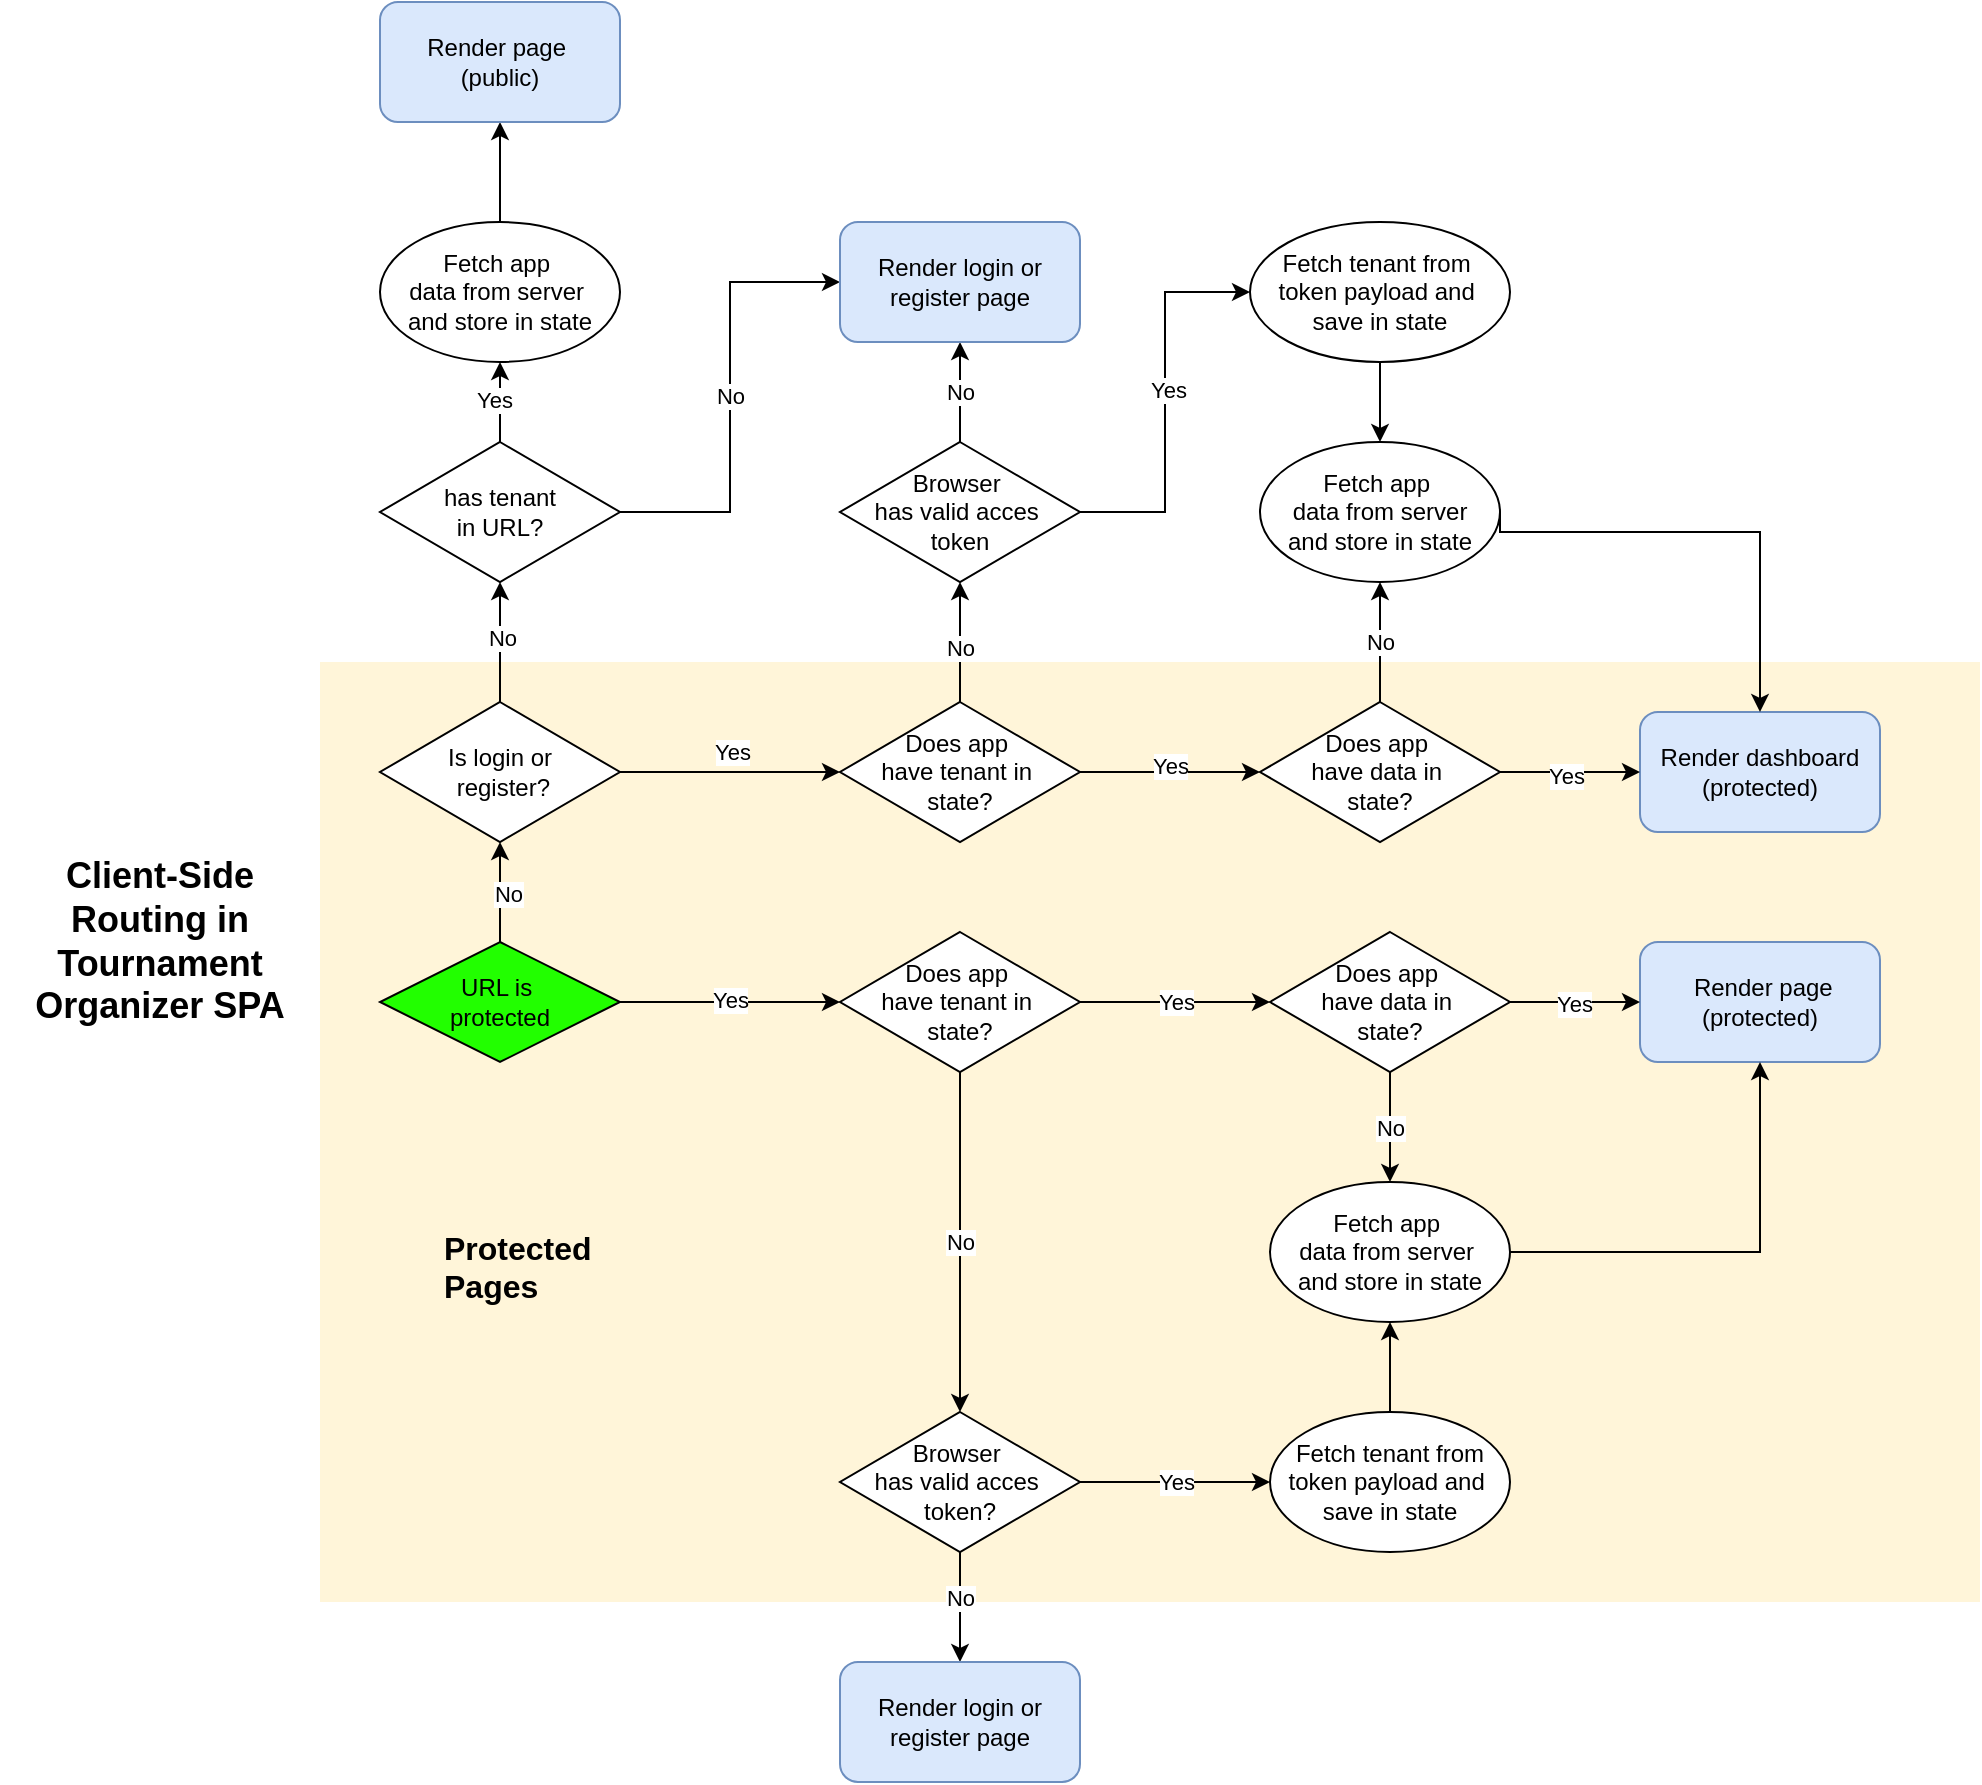 <mxfile version="25.0.3">
  <diagram id="C5RBs43oDa-KdzZeNtuy" name="Page-1">
    <mxGraphModel dx="1985" dy="1050" grid="1" gridSize="10" guides="1" tooltips="1" connect="1" arrows="1" fold="1" page="1" pageScale="1" pageWidth="827" pageHeight="1169" math="0" shadow="0">
      <root>
        <mxCell id="WIyWlLk6GJQsqaUBKTNV-0" />
        <mxCell id="WIyWlLk6GJQsqaUBKTNV-1" parent="WIyWlLk6GJQsqaUBKTNV-0" />
        <mxCell id="F5djVeE5fVUUod3alpa7-3" value="" style="rounded=0;whiteSpace=wrap;html=1;fillColor=#fff2cc;strokeColor=none;opacity=75;movable=0;resizable=0;rotatable=0;deletable=0;editable=0;locked=1;connectable=0;" parent="WIyWlLk6GJQsqaUBKTNV-1" vertex="1">
          <mxGeometry x="210" y="490" width="830" height="470" as="geometry" />
        </mxCell>
        <mxCell id="GZTbHestCzabSNEejNbE-5" style="edgeStyle=orthogonalEdgeStyle;rounded=0;orthogonalLoop=1;jettySize=auto;html=1;verticalAlign=top;entryX=0.5;entryY=1;entryDx=0;entryDy=0;" parent="WIyWlLk6GJQsqaUBKTNV-1" source="WIyWlLk6GJQsqaUBKTNV-6" target="GZTbHestCzabSNEejNbE-3" edge="1">
          <mxGeometry relative="1" as="geometry">
            <mxPoint x="300" y="580" as="targetPoint" />
          </mxGeometry>
        </mxCell>
        <mxCell id="GZTbHestCzabSNEejNbE-7" value="No" style="edgeLabel;html=1;align=center;verticalAlign=middle;resizable=0;points=[];" parent="GZTbHestCzabSNEejNbE-5" vertex="1" connectable="0">
          <mxGeometry x="-0.012" y="1" relative="1" as="geometry">
            <mxPoint x="5" as="offset" />
          </mxGeometry>
        </mxCell>
        <mxCell id="F5djVeE5fVUUod3alpa7-4" style="edgeStyle=orthogonalEdgeStyle;rounded=0;orthogonalLoop=1;jettySize=auto;html=1;exitX=1;exitY=0.5;exitDx=0;exitDy=0;entryX=0;entryY=0.5;entryDx=0;entryDy=0;" parent="WIyWlLk6GJQsqaUBKTNV-1" source="WIyWlLk6GJQsqaUBKTNV-6" target="GZTbHestCzabSNEejNbE-47" edge="1">
          <mxGeometry relative="1" as="geometry" />
        </mxCell>
        <mxCell id="F5djVeE5fVUUod3alpa7-5" value="Yes" style="edgeLabel;html=1;align=center;verticalAlign=middle;resizable=0;points=[];" parent="F5djVeE5fVUUod3alpa7-4" vertex="1" connectable="0">
          <mxGeometry x="-0.006" y="1" relative="1" as="geometry">
            <mxPoint as="offset" />
          </mxGeometry>
        </mxCell>
        <mxCell id="WIyWlLk6GJQsqaUBKTNV-6" value="URL is&amp;nbsp;&lt;div&gt;protected&lt;/div&gt;" style="rhombus;whiteSpace=wrap;html=1;fillColor=#22FF00;" parent="WIyWlLk6GJQsqaUBKTNV-1" vertex="1">
          <mxGeometry x="240" y="630" width="120" height="60" as="geometry" />
        </mxCell>
        <mxCell id="GZTbHestCzabSNEejNbE-3" value="Is&amp;nbsp;&lt;span style=&quot;background-color: initial;&quot;&gt;login or&lt;/span&gt;&lt;div&gt;&amp;nbsp;register?&lt;/div&gt;" style="rhombus;whiteSpace=wrap;html=1;" parent="WIyWlLk6GJQsqaUBKTNV-1" vertex="1">
          <mxGeometry x="240" y="510" width="120" height="70" as="geometry" />
        </mxCell>
        <mxCell id="GZTbHestCzabSNEejNbE-8" value="&lt;b&gt;&lt;font style=&quot;font-size: 18px;&quot;&gt;Client-Side Routing in Tournament Organizer SPA&lt;/font&gt;&lt;/b&gt;" style="text;html=1;align=center;verticalAlign=middle;whiteSpace=wrap;rounded=0;" parent="WIyWlLk6GJQsqaUBKTNV-1" vertex="1">
          <mxGeometry x="50" y="560" width="160" height="140" as="geometry" />
        </mxCell>
        <mxCell id="GZTbHestCzabSNEejNbE-22" style="edgeStyle=orthogonalEdgeStyle;rounded=0;orthogonalLoop=1;jettySize=auto;html=1;exitX=0.5;exitY=0;exitDx=0;exitDy=0;entryX=0.5;entryY=1;entryDx=0;entryDy=0;" parent="WIyWlLk6GJQsqaUBKTNV-1" source="GZTbHestCzabSNEejNbE-10" target="GZTbHestCzabSNEejNbE-33" edge="1">
          <mxGeometry relative="1" as="geometry">
            <mxPoint x="420" y="310" as="targetPoint" />
          </mxGeometry>
        </mxCell>
        <mxCell id="GZTbHestCzabSNEejNbE-23" value="Yes" style="edgeLabel;html=1;align=center;verticalAlign=middle;resizable=0;points=[];" parent="GZTbHestCzabSNEejNbE-22" vertex="1" connectable="0">
          <mxGeometry x="0.048" y="3" relative="1" as="geometry">
            <mxPoint as="offset" />
          </mxGeometry>
        </mxCell>
        <mxCell id="F5djVeE5fVUUod3alpa7-30" style="edgeStyle=orthogonalEdgeStyle;rounded=0;orthogonalLoop=1;jettySize=auto;html=1;exitX=1;exitY=0.5;exitDx=0;exitDy=0;entryX=0;entryY=0.5;entryDx=0;entryDy=0;" parent="WIyWlLk6GJQsqaUBKTNV-1" source="GZTbHestCzabSNEejNbE-10" target="F5djVeE5fVUUod3alpa7-29" edge="1">
          <mxGeometry relative="1" as="geometry" />
        </mxCell>
        <mxCell id="F5djVeE5fVUUod3alpa7-31" value="No" style="edgeLabel;html=1;align=center;verticalAlign=middle;resizable=0;points=[];" parent="F5djVeE5fVUUod3alpa7-30" vertex="1" connectable="0">
          <mxGeometry x="0.004" relative="1" as="geometry">
            <mxPoint as="offset" />
          </mxGeometry>
        </mxCell>
        <mxCell id="GZTbHestCzabSNEejNbE-10" value="has&amp;nbsp;&lt;span style=&quot;background-color: initial;&quot;&gt;tenant&lt;/span&gt;&lt;div&gt;in URL?&lt;/div&gt;" style="rhombus;whiteSpace=wrap;html=1;" parent="WIyWlLk6GJQsqaUBKTNV-1" vertex="1">
          <mxGeometry x="240" y="380" width="120" height="70" as="geometry" />
        </mxCell>
        <mxCell id="GZTbHestCzabSNEejNbE-29" style="edgeStyle=orthogonalEdgeStyle;rounded=0;orthogonalLoop=1;jettySize=auto;html=1;exitX=0.5;exitY=0;exitDx=0;exitDy=0;entryX=0.5;entryY=1;entryDx=0;entryDy=0;" parent="WIyWlLk6GJQsqaUBKTNV-1" source="GZTbHestCzabSNEejNbE-11" target="GZTbHestCzabSNEejNbE-27" edge="1">
          <mxGeometry relative="1" as="geometry" />
        </mxCell>
        <mxCell id="GZTbHestCzabSNEejNbE-32" value="No" style="edgeLabel;html=1;align=center;verticalAlign=middle;resizable=0;points=[];" parent="GZTbHestCzabSNEejNbE-29" vertex="1" connectable="0">
          <mxGeometry x="-0.086" relative="1" as="geometry">
            <mxPoint as="offset" />
          </mxGeometry>
        </mxCell>
        <mxCell id="F5djVeE5fVUUod3alpa7-17" style="edgeStyle=orthogonalEdgeStyle;rounded=0;orthogonalLoop=1;jettySize=auto;html=1;exitX=1;exitY=0.5;exitDx=0;exitDy=0;entryX=0;entryY=0.5;entryDx=0;entryDy=0;" parent="WIyWlLk6GJQsqaUBKTNV-1" source="GZTbHestCzabSNEejNbE-11" target="pziCTPXN2hdxTWN1fo_M-10" edge="1">
          <mxGeometry relative="1" as="geometry" />
        </mxCell>
        <mxCell id="F5djVeE5fVUUod3alpa7-18" value="Yes" style="edgeLabel;html=1;align=center;verticalAlign=middle;resizable=0;points=[];rotation=0;" parent="F5djVeE5fVUUod3alpa7-17" vertex="1" connectable="0">
          <mxGeometry x="-0.009" y="3" relative="1" as="geometry">
            <mxPoint as="offset" />
          </mxGeometry>
        </mxCell>
        <mxCell id="GZTbHestCzabSNEejNbE-11" value="Does app&amp;nbsp;&lt;div&gt;&lt;span style=&quot;background-color: initial;&quot;&gt;have&amp;nbsp;&lt;/span&gt;&lt;span style=&quot;background-color: initial;&quot;&gt;tenant&amp;nbsp;&lt;/span&gt;&lt;span style=&quot;background-color: initial;&quot;&gt;in&amp;nbsp;&lt;/span&gt;&lt;div&gt;&lt;span style=&quot;background-color: initial;&quot;&gt;state?&lt;/span&gt;&lt;/div&gt;&lt;/div&gt;" style="rhombus;whiteSpace=wrap;html=1;" parent="WIyWlLk6GJQsqaUBKTNV-1" vertex="1">
          <mxGeometry x="470" y="510" width="120" height="70" as="geometry" />
        </mxCell>
        <mxCell id="GZTbHestCzabSNEejNbE-15" value="" style="endArrow=classic;html=1;rounded=0;entryX=0;entryY=0.5;entryDx=0;entryDy=0;exitX=1;exitY=0.5;exitDx=0;exitDy=0;" parent="WIyWlLk6GJQsqaUBKTNV-1" source="GZTbHestCzabSNEejNbE-3" target="GZTbHestCzabSNEejNbE-11" edge="1">
          <mxGeometry width="50" height="50" relative="1" as="geometry">
            <mxPoint x="410" y="460" as="sourcePoint" />
            <mxPoint x="410" y="420" as="targetPoint" />
            <Array as="points" />
          </mxGeometry>
        </mxCell>
        <mxCell id="GZTbHestCzabSNEejNbE-16" value="&lt;div&gt;&lt;br&gt;&lt;/div&gt;" style="edgeLabel;html=1;align=center;verticalAlign=middle;resizable=0;points=[];" parent="GZTbHestCzabSNEejNbE-15" vertex="1" connectable="0">
          <mxGeometry x="-0.011" y="1" relative="1" as="geometry">
            <mxPoint x="-9" y="-10" as="offset" />
          </mxGeometry>
        </mxCell>
        <mxCell id="GZTbHestCzabSNEejNbE-17" value="Yes" style="edgeLabel;html=1;align=center;verticalAlign=middle;resizable=0;points=[];" parent="GZTbHestCzabSNEejNbE-15" vertex="1" connectable="0">
          <mxGeometry x="0.113" y="-1" relative="1" as="geometry">
            <mxPoint x="-5" y="-11" as="offset" />
          </mxGeometry>
        </mxCell>
        <mxCell id="GZTbHestCzabSNEejNbE-18" value="" style="endArrow=classic;html=1;rounded=0;entryX=0.5;entryY=1;entryDx=0;entryDy=0;exitX=0.5;exitY=0;exitDx=0;exitDy=0;" parent="WIyWlLk6GJQsqaUBKTNV-1" source="GZTbHestCzabSNEejNbE-3" target="GZTbHestCzabSNEejNbE-10" edge="1">
          <mxGeometry width="50" height="50" relative="1" as="geometry">
            <mxPoint x="275" y="520" as="sourcePoint" />
            <mxPoint x="325" y="470" as="targetPoint" />
          </mxGeometry>
        </mxCell>
        <mxCell id="GZTbHestCzabSNEejNbE-20" value="No" style="edgeLabel;html=1;align=center;verticalAlign=middle;resizable=0;points=[];" parent="GZTbHestCzabSNEejNbE-18" vertex="1" connectable="0">
          <mxGeometry x="0.062" y="-1" relative="1" as="geometry">
            <mxPoint as="offset" />
          </mxGeometry>
        </mxCell>
        <mxCell id="GZTbHestCzabSNEejNbE-36" style="edgeStyle=orthogonalEdgeStyle;rounded=0;orthogonalLoop=1;jettySize=auto;html=1;exitX=1;exitY=0.5;exitDx=0;exitDy=0;entryX=0;entryY=0.5;entryDx=0;entryDy=0;" parent="WIyWlLk6GJQsqaUBKTNV-1" source="GZTbHestCzabSNEejNbE-27" target="GZTbHestCzabSNEejNbE-34" edge="1">
          <mxGeometry relative="1" as="geometry">
            <mxPoint x="620" y="320" as="targetPoint" />
          </mxGeometry>
        </mxCell>
        <mxCell id="GZTbHestCzabSNEejNbE-38" value="Yes" style="edgeLabel;html=1;align=center;verticalAlign=middle;resizable=0;points=[];" parent="GZTbHestCzabSNEejNbE-36" vertex="1" connectable="0">
          <mxGeometry x="-0.047" y="-1" relative="1" as="geometry">
            <mxPoint y="-11" as="offset" />
          </mxGeometry>
        </mxCell>
        <mxCell id="F5djVeE5fVUUod3alpa7-26" style="edgeStyle=orthogonalEdgeStyle;rounded=0;orthogonalLoop=1;jettySize=auto;html=1;exitX=0.5;exitY=0;exitDx=0;exitDy=0;entryX=0.5;entryY=1;entryDx=0;entryDy=0;" parent="WIyWlLk6GJQsqaUBKTNV-1" source="GZTbHestCzabSNEejNbE-27" target="F5djVeE5fVUUod3alpa7-29" edge="1">
          <mxGeometry relative="1" as="geometry" />
        </mxCell>
        <mxCell id="F5djVeE5fVUUod3alpa7-27" value="No" style="edgeLabel;html=1;align=center;verticalAlign=middle;resizable=0;points=[];" parent="F5djVeE5fVUUod3alpa7-26" vertex="1" connectable="0">
          <mxGeometry relative="1" as="geometry">
            <mxPoint as="offset" />
          </mxGeometry>
        </mxCell>
        <mxCell id="GZTbHestCzabSNEejNbE-27" value="Browser&amp;nbsp;&lt;div&gt;has&lt;span style=&quot;background-color: initial;&quot;&gt;&amp;nbsp;valid&amp;nbsp;&lt;/span&gt;&lt;span style=&quot;background-color: initial;&quot;&gt;acces&amp;nbsp;&lt;/span&gt;&lt;/div&gt;&lt;div&gt;&lt;span style=&quot;background-color: initial;&quot;&gt;token&lt;/span&gt;&lt;/div&gt;" style="rhombus;whiteSpace=wrap;html=1;horizontal=1;verticalAlign=middle;" parent="WIyWlLk6GJQsqaUBKTNV-1" vertex="1">
          <mxGeometry x="470" y="380" width="120" height="70" as="geometry" />
        </mxCell>
        <mxCell id="GZTbHestCzabSNEejNbE-28" value="Render dashboard (protected)" style="rounded=1;whiteSpace=wrap;html=1;fillColor=#dae8fc;strokeColor=#6c8ebf;" parent="WIyWlLk6GJQsqaUBKTNV-1" vertex="1">
          <mxGeometry x="870" y="515" width="120" height="60" as="geometry" />
        </mxCell>
        <mxCell id="F5djVeE5fVUUod3alpa7-14" style="edgeStyle=orthogonalEdgeStyle;rounded=0;orthogonalLoop=1;jettySize=auto;html=1;exitX=0.5;exitY=0;exitDx=0;exitDy=0;entryX=0.5;entryY=1;entryDx=0;entryDy=0;" parent="WIyWlLk6GJQsqaUBKTNV-1" source="GZTbHestCzabSNEejNbE-33" target="F5djVeE5fVUUod3alpa7-13" edge="1">
          <mxGeometry relative="1" as="geometry" />
        </mxCell>
        <mxCell id="GZTbHestCzabSNEejNbE-33" value="Fetch app&amp;nbsp;&lt;div&gt;data&amp;nbsp;&lt;span style=&quot;background-color: initial;&quot;&gt;from&amp;nbsp;&lt;/span&gt;&lt;span style=&quot;background-color: initial;&quot;&gt;server&amp;nbsp;&lt;/span&gt;&lt;/div&gt;&lt;div&gt;&lt;span style=&quot;background-color: initial;&quot;&gt;and&amp;nbsp;&lt;/span&gt;&lt;span style=&quot;background-color: initial;&quot;&gt;store&amp;nbsp;&lt;/span&gt;&lt;span style=&quot;background-color: initial;&quot;&gt;in state&lt;/span&gt;&lt;/div&gt;" style="ellipse;whiteSpace=wrap;html=1;" parent="WIyWlLk6GJQsqaUBKTNV-1" vertex="1">
          <mxGeometry x="240" y="270" width="120" height="70" as="geometry" />
        </mxCell>
        <mxCell id="F5djVeE5fVUUod3alpa7-20" style="edgeStyle=orthogonalEdgeStyle;rounded=0;orthogonalLoop=1;jettySize=auto;html=1;exitX=0.5;exitY=1;exitDx=0;exitDy=0;entryX=0.5;entryY=0;entryDx=0;entryDy=0;" parent="WIyWlLk6GJQsqaUBKTNV-1" source="GZTbHestCzabSNEejNbE-34" target="F5djVeE5fVUUod3alpa7-16" edge="1">
          <mxGeometry relative="1" as="geometry" />
        </mxCell>
        <mxCell id="GZTbHestCzabSNEejNbE-34" value="Fetch tenant from&amp;nbsp;&lt;div&gt;token payload and&amp;nbsp;&lt;div&gt;save in state&lt;/div&gt;&lt;/div&gt;" style="ellipse;whiteSpace=wrap;html=1;" parent="WIyWlLk6GJQsqaUBKTNV-1" vertex="1">
          <mxGeometry x="675" y="270" width="130" height="70" as="geometry" />
        </mxCell>
        <mxCell id="GZTbHestCzabSNEejNbE-49" style="edgeStyle=orthogonalEdgeStyle;rounded=0;orthogonalLoop=1;jettySize=auto;html=1;exitX=1;exitY=0.5;exitDx=0;exitDy=0;entryX=0;entryY=0.5;entryDx=0;entryDy=0;" parent="WIyWlLk6GJQsqaUBKTNV-1" source="GZTbHestCzabSNEejNbE-47" target="pziCTPXN2hdxTWN1fo_M-0" edge="1">
          <mxGeometry relative="1" as="geometry" />
        </mxCell>
        <mxCell id="GZTbHestCzabSNEejNbE-50" value="Yes" style="edgeLabel;html=1;align=center;verticalAlign=middle;resizable=0;points=[];" parent="GZTbHestCzabSNEejNbE-49" vertex="1" connectable="0">
          <mxGeometry relative="1" as="geometry">
            <mxPoint as="offset" />
          </mxGeometry>
        </mxCell>
        <mxCell id="GZTbHestCzabSNEejNbE-52" style="edgeStyle=orthogonalEdgeStyle;rounded=0;orthogonalLoop=1;jettySize=auto;html=1;exitX=0.5;exitY=1;exitDx=0;exitDy=0;" parent="WIyWlLk6GJQsqaUBKTNV-1" source="GZTbHestCzabSNEejNbE-47" target="GZTbHestCzabSNEejNbE-51" edge="1">
          <mxGeometry relative="1" as="geometry" />
        </mxCell>
        <mxCell id="GZTbHestCzabSNEejNbE-53" value="No" style="edgeLabel;html=1;align=center;verticalAlign=middle;resizable=0;points=[];" parent="GZTbHestCzabSNEejNbE-52" vertex="1" connectable="0">
          <mxGeometry relative="1" as="geometry">
            <mxPoint as="offset" />
          </mxGeometry>
        </mxCell>
        <mxCell id="GZTbHestCzabSNEejNbE-47" value="Does app&amp;nbsp;&lt;div&gt;&lt;span style=&quot;background-color: initial;&quot;&gt;have&amp;nbsp;&lt;/span&gt;&lt;span style=&quot;background-color: initial;&quot;&gt;tenant&amp;nbsp;&lt;/span&gt;&lt;span style=&quot;background-color: initial;&quot;&gt;in&amp;nbsp;&lt;/span&gt;&lt;div&gt;&lt;span style=&quot;background-color: initial;&quot;&gt;state?&lt;/span&gt;&lt;/div&gt;&lt;/div&gt;" style="rhombus;whiteSpace=wrap;html=1;horizontal=1;verticalAlign=middle;" parent="WIyWlLk6GJQsqaUBKTNV-1" vertex="1">
          <mxGeometry x="470" y="625" width="120" height="70" as="geometry" />
        </mxCell>
        <mxCell id="GZTbHestCzabSNEejNbE-54" style="edgeStyle=orthogonalEdgeStyle;rounded=0;orthogonalLoop=1;jettySize=auto;html=1;exitX=0.5;exitY=1;exitDx=0;exitDy=0;entryX=0.5;entryY=0;entryDx=0;entryDy=0;" parent="WIyWlLk6GJQsqaUBKTNV-1" source="GZTbHestCzabSNEejNbE-51" target="F5djVeE5fVUUod3alpa7-0" edge="1">
          <mxGeometry relative="1" as="geometry">
            <Array as="points">
              <mxPoint x="530" y="930" />
              <mxPoint x="530" y="930" />
            </Array>
          </mxGeometry>
        </mxCell>
        <mxCell id="GZTbHestCzabSNEejNbE-55" value="No" style="edgeLabel;html=1;align=center;verticalAlign=middle;resizable=0;points=[];" parent="GZTbHestCzabSNEejNbE-54" vertex="1" connectable="0">
          <mxGeometry relative="1" as="geometry">
            <mxPoint as="offset" />
          </mxGeometry>
        </mxCell>
        <mxCell id="GZTbHestCzabSNEejNbE-58" style="edgeStyle=orthogonalEdgeStyle;rounded=0;orthogonalLoop=1;jettySize=auto;html=1;exitX=1;exitY=0.5;exitDx=0;exitDy=0;entryX=0;entryY=0.5;entryDx=0;entryDy=0;" parent="WIyWlLk6GJQsqaUBKTNV-1" source="GZTbHestCzabSNEejNbE-51" target="GZTbHestCzabSNEejNbE-57" edge="1">
          <mxGeometry relative="1" as="geometry" />
        </mxCell>
        <mxCell id="GZTbHestCzabSNEejNbE-59" value="Yes" style="edgeLabel;html=1;align=center;verticalAlign=middle;resizable=0;points=[];" parent="GZTbHestCzabSNEejNbE-58" vertex="1" connectable="0">
          <mxGeometry relative="1" as="geometry">
            <mxPoint as="offset" />
          </mxGeometry>
        </mxCell>
        <mxCell id="GZTbHestCzabSNEejNbE-51" value="Browser&amp;nbsp;&lt;div&gt;has&lt;span style=&quot;background-color: initial;&quot;&gt;&amp;nbsp;valid&amp;nbsp;&lt;/span&gt;&lt;span style=&quot;background-color: initial;&quot;&gt;acces&amp;nbsp;&lt;/span&gt;&lt;/div&gt;&lt;div&gt;&lt;span style=&quot;background-color: initial;&quot;&gt;token?&lt;/span&gt;&lt;/div&gt;" style="rhombus;whiteSpace=wrap;html=1;horizontal=1;verticalAlign=middle;" parent="WIyWlLk6GJQsqaUBKTNV-1" vertex="1">
          <mxGeometry x="470" y="865" width="120" height="70" as="geometry" />
        </mxCell>
        <mxCell id="GZTbHestCzabSNEejNbE-60" style="edgeStyle=orthogonalEdgeStyle;rounded=0;orthogonalLoop=1;jettySize=auto;html=1;exitX=0.5;exitY=0;exitDx=0;exitDy=0;entryX=0.5;entryY=1;entryDx=0;entryDy=0;" parent="WIyWlLk6GJQsqaUBKTNV-1" source="GZTbHestCzabSNEejNbE-57" target="pziCTPXN2hdxTWN1fo_M-5" edge="1">
          <mxGeometry relative="1" as="geometry">
            <mxPoint x="910" y="705" as="targetPoint" />
          </mxGeometry>
        </mxCell>
        <mxCell id="GZTbHestCzabSNEejNbE-57" value="Fetch tenant from token payload and&amp;nbsp;&lt;div&gt;save in state&lt;/div&gt;" style="ellipse;whiteSpace=wrap;html=1;" parent="WIyWlLk6GJQsqaUBKTNV-1" vertex="1">
          <mxGeometry x="685" y="865" width="120" height="70" as="geometry" />
        </mxCell>
        <mxCell id="F5djVeE5fVUUod3alpa7-0" value="Render login or register&lt;span style=&quot;background-color: initial;&quot;&gt;&amp;nbsp;page&lt;/span&gt;" style="rounded=1;whiteSpace=wrap;html=1;fillColor=#dae8fc;strokeColor=#6c8ebf;" parent="WIyWlLk6GJQsqaUBKTNV-1" vertex="1">
          <mxGeometry x="470" y="990" width="120" height="60" as="geometry" />
        </mxCell>
        <mxCell id="F5djVeE5fVUUod3alpa7-7" value="&lt;font style=&quot;font-size: 16px;&quot;&gt;&lt;b&gt;Protected Pages&lt;/b&gt;&lt;/font&gt;&lt;div&gt;&lt;br&gt;&lt;/div&gt;" style="text;html=1;align=left;verticalAlign=middle;whiteSpace=wrap;rounded=0;" parent="WIyWlLk6GJQsqaUBKTNV-1" vertex="1">
          <mxGeometry x="270" y="785" width="60" height="30" as="geometry" />
        </mxCell>
        <mxCell id="F5djVeE5fVUUod3alpa7-11" value="&amp;nbsp;Render page&lt;div&gt;(protected)&lt;/div&gt;" style="rounded=1;whiteSpace=wrap;html=1;fillColor=#dae8fc;strokeColor=#6c8ebf;" parent="WIyWlLk6GJQsqaUBKTNV-1" vertex="1">
          <mxGeometry x="870" y="630" width="120" height="60" as="geometry" />
        </mxCell>
        <mxCell id="F5djVeE5fVUUod3alpa7-13" value="Render page&amp;nbsp;&lt;div&gt;(public)&lt;/div&gt;" style="rounded=1;whiteSpace=wrap;html=1;fillColor=#dae8fc;strokeColor=#6c8ebf;" parent="WIyWlLk6GJQsqaUBKTNV-1" vertex="1">
          <mxGeometry x="240" y="160" width="120" height="60" as="geometry" />
        </mxCell>
        <mxCell id="F5djVeE5fVUUod3alpa7-19" style="edgeStyle=orthogonalEdgeStyle;rounded=0;orthogonalLoop=1;jettySize=auto;html=1;exitX=1;exitY=0.5;exitDx=0;exitDy=0;entryX=0.5;entryY=0;entryDx=0;entryDy=0;" parent="WIyWlLk6GJQsqaUBKTNV-1" source="F5djVeE5fVUUod3alpa7-16" target="GZTbHestCzabSNEejNbE-28" edge="1">
          <mxGeometry relative="1" as="geometry">
            <mxPoint x="910" y="530" as="targetPoint" />
            <Array as="points">
              <mxPoint x="930" y="425" />
            </Array>
          </mxGeometry>
        </mxCell>
        <mxCell id="F5djVeE5fVUUod3alpa7-16" value="Fetch app&amp;nbsp;&lt;div&gt;data&lt;span style=&quot;background-color: initial;&quot;&gt;&amp;nbsp;from&amp;nbsp;&lt;/span&gt;&lt;span style=&quot;background-color: initial;&quot;&gt;server&lt;/span&gt;&lt;/div&gt;&lt;div&gt;&lt;span style=&quot;background-color: initial;&quot;&gt;and store in state&lt;/span&gt;&lt;/div&gt;" style="ellipse;whiteSpace=wrap;html=1;" parent="WIyWlLk6GJQsqaUBKTNV-1" vertex="1">
          <mxGeometry x="680" y="380" width="120" height="70" as="geometry" />
        </mxCell>
        <mxCell id="F5djVeE5fVUUod3alpa7-29" value="Render login or register page" style="rounded=1;whiteSpace=wrap;html=1;fillColor=#dae8fc;strokeColor=#6c8ebf;" parent="WIyWlLk6GJQsqaUBKTNV-1" vertex="1">
          <mxGeometry x="470" y="270" width="120" height="60" as="geometry" />
        </mxCell>
        <mxCell id="pziCTPXN2hdxTWN1fo_M-1" style="edgeStyle=orthogonalEdgeStyle;rounded=0;orthogonalLoop=1;jettySize=auto;html=1;exitX=0.5;exitY=1;exitDx=0;exitDy=0;entryX=0.5;entryY=0;entryDx=0;entryDy=0;" edge="1" parent="WIyWlLk6GJQsqaUBKTNV-1" source="pziCTPXN2hdxTWN1fo_M-0" target="pziCTPXN2hdxTWN1fo_M-5">
          <mxGeometry relative="1" as="geometry" />
        </mxCell>
        <mxCell id="pziCTPXN2hdxTWN1fo_M-2" value="No" style="edgeLabel;html=1;align=center;verticalAlign=middle;resizable=0;points=[];" vertex="1" connectable="0" parent="pziCTPXN2hdxTWN1fo_M-1">
          <mxGeometry relative="1" as="geometry">
            <mxPoint as="offset" />
          </mxGeometry>
        </mxCell>
        <mxCell id="pziCTPXN2hdxTWN1fo_M-3" style="edgeStyle=orthogonalEdgeStyle;rounded=0;orthogonalLoop=1;jettySize=auto;html=1;exitX=1;exitY=0.5;exitDx=0;exitDy=0;entryX=0;entryY=0.5;entryDx=0;entryDy=0;" edge="1" parent="WIyWlLk6GJQsqaUBKTNV-1" source="pziCTPXN2hdxTWN1fo_M-0" target="F5djVeE5fVUUod3alpa7-11">
          <mxGeometry relative="1" as="geometry" />
        </mxCell>
        <mxCell id="pziCTPXN2hdxTWN1fo_M-4" value="Yes" style="edgeLabel;html=1;align=center;verticalAlign=middle;resizable=0;points=[];" vertex="1" connectable="0" parent="pziCTPXN2hdxTWN1fo_M-3">
          <mxGeometry x="-0.018" y="-1" relative="1" as="geometry">
            <mxPoint as="offset" />
          </mxGeometry>
        </mxCell>
        <mxCell id="pziCTPXN2hdxTWN1fo_M-0" value="Does app&amp;nbsp;&lt;div&gt;&lt;span style=&quot;background-color: initial;&quot;&gt;have data&lt;/span&gt;&lt;span style=&quot;background-color: initial;&quot;&gt;&amp;nbsp;&lt;/span&gt;&lt;span style=&quot;background-color: initial;&quot;&gt;in&amp;nbsp;&lt;/span&gt;&lt;div&gt;&lt;span style=&quot;background-color: initial;&quot;&gt;state?&lt;/span&gt;&lt;/div&gt;&lt;/div&gt;" style="rhombus;whiteSpace=wrap;html=1;horizontal=1;verticalAlign=middle;" vertex="1" parent="WIyWlLk6GJQsqaUBKTNV-1">
          <mxGeometry x="685" y="625" width="120" height="70" as="geometry" />
        </mxCell>
        <mxCell id="pziCTPXN2hdxTWN1fo_M-8" style="edgeStyle=orthogonalEdgeStyle;rounded=0;orthogonalLoop=1;jettySize=auto;html=1;exitX=1;exitY=0.5;exitDx=0;exitDy=0;entryX=0.5;entryY=1;entryDx=0;entryDy=0;" edge="1" parent="WIyWlLk6GJQsqaUBKTNV-1" source="pziCTPXN2hdxTWN1fo_M-5" target="F5djVeE5fVUUod3alpa7-11">
          <mxGeometry relative="1" as="geometry" />
        </mxCell>
        <mxCell id="pziCTPXN2hdxTWN1fo_M-5" value="Fetch app&amp;nbsp;&lt;div&gt;data &lt;span style=&quot;background-color: initial;&quot;&gt;from&amp;nbsp;&lt;/span&gt;&lt;span style=&quot;background-color: initial;&quot;&gt;server&amp;nbsp;&lt;/span&gt;&lt;/div&gt;&lt;div&gt;&lt;span style=&quot;background-color: initial;&quot;&gt;and store&amp;nbsp;&lt;/span&gt;&lt;span style=&quot;background-color: initial;&quot;&gt;in state&lt;/span&gt;&lt;/div&gt;" style="ellipse;whiteSpace=wrap;html=1;" vertex="1" parent="WIyWlLk6GJQsqaUBKTNV-1">
          <mxGeometry x="685" y="750" width="120" height="70" as="geometry" />
        </mxCell>
        <mxCell id="pziCTPXN2hdxTWN1fo_M-11" style="edgeStyle=orthogonalEdgeStyle;rounded=0;orthogonalLoop=1;jettySize=auto;html=1;exitX=1;exitY=0.5;exitDx=0;exitDy=0;entryX=0;entryY=0.5;entryDx=0;entryDy=0;" edge="1" parent="WIyWlLk6GJQsqaUBKTNV-1" source="pziCTPXN2hdxTWN1fo_M-10" target="GZTbHestCzabSNEejNbE-28">
          <mxGeometry relative="1" as="geometry" />
        </mxCell>
        <mxCell id="pziCTPXN2hdxTWN1fo_M-12" value="Yes" style="edgeLabel;html=1;align=center;verticalAlign=middle;resizable=0;points=[];" vertex="1" connectable="0" parent="pziCTPXN2hdxTWN1fo_M-11">
          <mxGeometry x="-0.05" y="-2" relative="1" as="geometry">
            <mxPoint x="-1" as="offset" />
          </mxGeometry>
        </mxCell>
        <mxCell id="pziCTPXN2hdxTWN1fo_M-13" style="edgeStyle=orthogonalEdgeStyle;rounded=0;orthogonalLoop=1;jettySize=auto;html=1;exitX=0.5;exitY=0;exitDx=0;exitDy=0;entryX=0.5;entryY=1;entryDx=0;entryDy=0;" edge="1" parent="WIyWlLk6GJQsqaUBKTNV-1" source="pziCTPXN2hdxTWN1fo_M-10" target="F5djVeE5fVUUod3alpa7-16">
          <mxGeometry relative="1" as="geometry" />
        </mxCell>
        <mxCell id="pziCTPXN2hdxTWN1fo_M-14" value="No" style="edgeLabel;html=1;align=center;verticalAlign=middle;resizable=0;points=[];" vertex="1" connectable="0" parent="pziCTPXN2hdxTWN1fo_M-13">
          <mxGeometry relative="1" as="geometry">
            <mxPoint as="offset" />
          </mxGeometry>
        </mxCell>
        <mxCell id="pziCTPXN2hdxTWN1fo_M-10" value="Does app&amp;nbsp;&lt;div&gt;&lt;span style=&quot;background-color: initial;&quot;&gt;have data&lt;/span&gt;&lt;span style=&quot;background-color: initial;&quot;&gt;&amp;nbsp;&lt;/span&gt;&lt;span style=&quot;background-color: initial;&quot;&gt;in&amp;nbsp;&lt;/span&gt;&lt;div&gt;&lt;span style=&quot;background-color: initial;&quot;&gt;state?&lt;/span&gt;&lt;/div&gt;&lt;/div&gt;" style="rhombus;whiteSpace=wrap;html=1;horizontal=1;verticalAlign=middle;" vertex="1" parent="WIyWlLk6GJQsqaUBKTNV-1">
          <mxGeometry x="680" y="510" width="120" height="70" as="geometry" />
        </mxCell>
      </root>
    </mxGraphModel>
  </diagram>
</mxfile>
